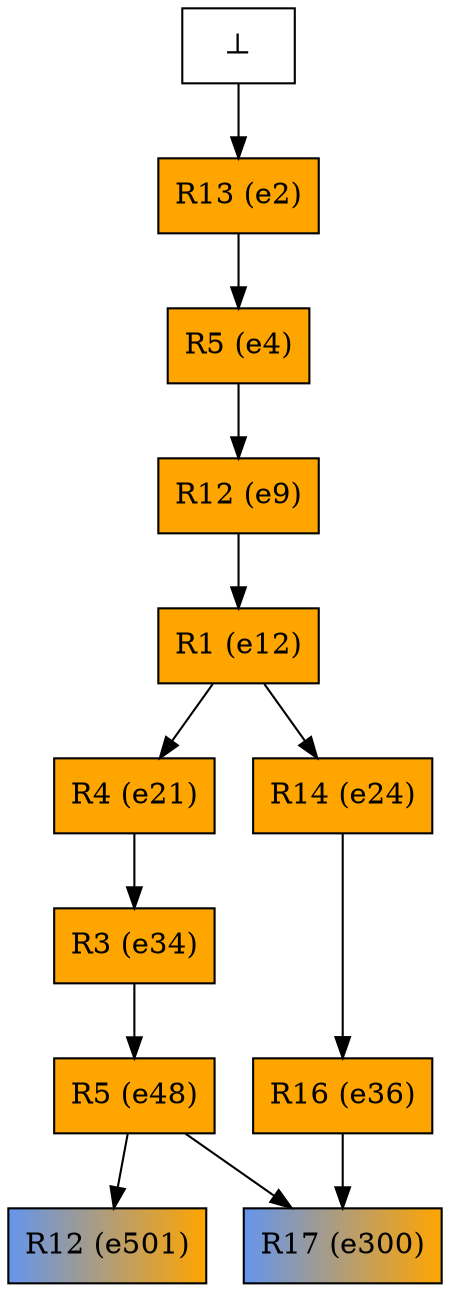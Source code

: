 digraph test {
  e2 -> e4;
  e4 -> e9;
  e9 -> e12;
  e12 -> e21;
  e12 -> e24;
  e21 -> e34;
  e24 -> e36;
  e34 -> e48;
  e36 -> e300;
  e48 -> e300;
  e48 -> e501;
  e0 -> e2;
  e2 [color="black" fillcolor="orange:orange" label="R13 (e2)" shape=box style=filled];
  e4 [color="black" fillcolor="orange:orange" label="R5 (e4)" shape=box style=filled];
  e9 [color="black" fillcolor="orange:orange" label="R12 (e9)" shape=box style=filled];
  e12 [color="black" fillcolor="orange:orange" label="R1 (e12)" shape=box style=filled];
  e21 [color="black" fillcolor="orange:orange" label="R4 (e21)" shape=box style=filled];
  e24 [color="black" fillcolor="orange:orange" label="R14 (e24)" shape=box style=filled];
  e34 [color="black" fillcolor="orange:orange" label="R3 (e34)" shape=box style=filled];
  e36 [color="black" fillcolor="orange:orange" label="R16 (e36)" shape=box style=filled];
  e48 [color="black" fillcolor="orange:orange" label="R5 (e48)" shape=box style=filled];
  e300 [color="black" fillcolor="cornflowerblue:orange" label="R17 (e300)" shape=box style=filled];
  e501 [color="black" fillcolor="cornflowerblue:orange" label="R12 (e501)" shape=box style=filled];
  e0 [fillcolor="white" label="⊥" shape=box style=filled];
}
